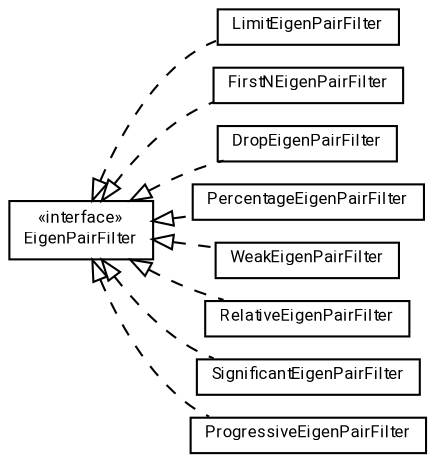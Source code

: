 #!/usr/local/bin/dot
#
# Class diagram 
# Generated by UMLGraph version R5_7_2-60-g0e99a6 (http://www.spinellis.gr/umlgraph/)
#

digraph G {
	graph [fontnames="svg"]
	edge [fontname="Roboto",fontsize=7,labelfontname="Roboto",labelfontsize=7,color="black"];
	node [fontname="Roboto",fontcolor="black",fontsize=8,shape=plaintext,margin=0,width=0,height=0];
	nodesep=0.15;
	ranksep=0.25;
	rankdir=LR;
	// de.lmu.ifi.dbs.elki.math.linearalgebra.pca.filter.LimitEigenPairFilter
	c490986 [label=<<table title="de.lmu.ifi.dbs.elki.math.linearalgebra.pca.filter.LimitEigenPairFilter" border="0" cellborder="1" cellspacing="0" cellpadding="2" href="LimitEigenPairFilter.html" target="_parent">
		<tr><td><table border="0" cellspacing="0" cellpadding="1">
		<tr><td align="center" balign="center"> <font face="Roboto">LimitEigenPairFilter</font> </td></tr>
		</table></td></tr>
		</table>>, URL="LimitEigenPairFilter.html"];
	// de.lmu.ifi.dbs.elki.math.linearalgebra.pca.filter.FirstNEigenPairFilter
	c490988 [label=<<table title="de.lmu.ifi.dbs.elki.math.linearalgebra.pca.filter.FirstNEigenPairFilter" border="0" cellborder="1" cellspacing="0" cellpadding="2" href="FirstNEigenPairFilter.html" target="_parent">
		<tr><td><table border="0" cellspacing="0" cellpadding="1">
		<tr><td align="center" balign="center"> <font face="Roboto">FirstNEigenPairFilter</font> </td></tr>
		</table></td></tr>
		</table>>, URL="FirstNEigenPairFilter.html"];
	// de.lmu.ifi.dbs.elki.math.linearalgebra.pca.filter.DropEigenPairFilter
	c490990 [label=<<table title="de.lmu.ifi.dbs.elki.math.linearalgebra.pca.filter.DropEigenPairFilter" border="0" cellborder="1" cellspacing="0" cellpadding="2" href="DropEigenPairFilter.html" target="_parent">
		<tr><td><table border="0" cellspacing="0" cellpadding="1">
		<tr><td align="center" balign="center"> <font face="Roboto">DropEigenPairFilter</font> </td></tr>
		</table></td></tr>
		</table>>, URL="DropEigenPairFilter.html"];
	// de.lmu.ifi.dbs.elki.math.linearalgebra.pca.filter.EigenPairFilter
	c490992 [label=<<table title="de.lmu.ifi.dbs.elki.math.linearalgebra.pca.filter.EigenPairFilter" border="0" cellborder="1" cellspacing="0" cellpadding="2" href="EigenPairFilter.html" target="_parent">
		<tr><td><table border="0" cellspacing="0" cellpadding="1">
		<tr><td align="center" balign="center"> &#171;interface&#187; </td></tr>
		<tr><td align="center" balign="center"> <font face="Roboto">EigenPairFilter</font> </td></tr>
		</table></td></tr>
		</table>>, URL="EigenPairFilter.html"];
	// de.lmu.ifi.dbs.elki.math.linearalgebra.pca.filter.PercentageEigenPairFilter
	c490993 [label=<<table title="de.lmu.ifi.dbs.elki.math.linearalgebra.pca.filter.PercentageEigenPairFilter" border="0" cellborder="1" cellspacing="0" cellpadding="2" href="PercentageEigenPairFilter.html" target="_parent">
		<tr><td><table border="0" cellspacing="0" cellpadding="1">
		<tr><td align="center" balign="center"> <font face="Roboto">PercentageEigenPairFilter</font> </td></tr>
		</table></td></tr>
		</table>>, URL="PercentageEigenPairFilter.html"];
	// de.lmu.ifi.dbs.elki.math.linearalgebra.pca.filter.WeakEigenPairFilter
	c490995 [label=<<table title="de.lmu.ifi.dbs.elki.math.linearalgebra.pca.filter.WeakEigenPairFilter" border="0" cellborder="1" cellspacing="0" cellpadding="2" href="WeakEigenPairFilter.html" target="_parent">
		<tr><td><table border="0" cellspacing="0" cellpadding="1">
		<tr><td align="center" balign="center"> <font face="Roboto">WeakEigenPairFilter</font> </td></tr>
		</table></td></tr>
		</table>>, URL="WeakEigenPairFilter.html"];
	// de.lmu.ifi.dbs.elki.math.linearalgebra.pca.filter.RelativeEigenPairFilter
	c490997 [label=<<table title="de.lmu.ifi.dbs.elki.math.linearalgebra.pca.filter.RelativeEigenPairFilter" border="0" cellborder="1" cellspacing="0" cellpadding="2" href="RelativeEigenPairFilter.html" target="_parent">
		<tr><td><table border="0" cellspacing="0" cellpadding="1">
		<tr><td align="center" balign="center"> <font face="Roboto">RelativeEigenPairFilter</font> </td></tr>
		</table></td></tr>
		</table>>, URL="RelativeEigenPairFilter.html"];
	// de.lmu.ifi.dbs.elki.math.linearalgebra.pca.filter.SignificantEigenPairFilter
	c490999 [label=<<table title="de.lmu.ifi.dbs.elki.math.linearalgebra.pca.filter.SignificantEigenPairFilter" border="0" cellborder="1" cellspacing="0" cellpadding="2" href="SignificantEigenPairFilter.html" target="_parent">
		<tr><td><table border="0" cellspacing="0" cellpadding="1">
		<tr><td align="center" balign="center"> <font face="Roboto">SignificantEigenPairFilter</font> </td></tr>
		</table></td></tr>
		</table>>, URL="SignificantEigenPairFilter.html"];
	// de.lmu.ifi.dbs.elki.math.linearalgebra.pca.filter.ProgressiveEigenPairFilter
	c491001 [label=<<table title="de.lmu.ifi.dbs.elki.math.linearalgebra.pca.filter.ProgressiveEigenPairFilter" border="0" cellborder="1" cellspacing="0" cellpadding="2" href="ProgressiveEigenPairFilter.html" target="_parent">
		<tr><td><table border="0" cellspacing="0" cellpadding="1">
		<tr><td align="center" balign="center"> <font face="Roboto">ProgressiveEigenPairFilter</font> </td></tr>
		</table></td></tr>
		</table>>, URL="ProgressiveEigenPairFilter.html"];
	// de.lmu.ifi.dbs.elki.math.linearalgebra.pca.filter.LimitEigenPairFilter implements de.lmu.ifi.dbs.elki.math.linearalgebra.pca.filter.EigenPairFilter
	c490992 -> c490986 [arrowtail=empty,style=dashed,dir=back,weight=9];
	// de.lmu.ifi.dbs.elki.math.linearalgebra.pca.filter.FirstNEigenPairFilter implements de.lmu.ifi.dbs.elki.math.linearalgebra.pca.filter.EigenPairFilter
	c490992 -> c490988 [arrowtail=empty,style=dashed,dir=back,weight=9];
	// de.lmu.ifi.dbs.elki.math.linearalgebra.pca.filter.DropEigenPairFilter implements de.lmu.ifi.dbs.elki.math.linearalgebra.pca.filter.EigenPairFilter
	c490992 -> c490990 [arrowtail=empty,style=dashed,dir=back,weight=9];
	// de.lmu.ifi.dbs.elki.math.linearalgebra.pca.filter.PercentageEigenPairFilter implements de.lmu.ifi.dbs.elki.math.linearalgebra.pca.filter.EigenPairFilter
	c490992 -> c490993 [arrowtail=empty,style=dashed,dir=back,weight=9];
	// de.lmu.ifi.dbs.elki.math.linearalgebra.pca.filter.WeakEigenPairFilter implements de.lmu.ifi.dbs.elki.math.linearalgebra.pca.filter.EigenPairFilter
	c490992 -> c490995 [arrowtail=empty,style=dashed,dir=back,weight=9];
	// de.lmu.ifi.dbs.elki.math.linearalgebra.pca.filter.RelativeEigenPairFilter implements de.lmu.ifi.dbs.elki.math.linearalgebra.pca.filter.EigenPairFilter
	c490992 -> c490997 [arrowtail=empty,style=dashed,dir=back,weight=9];
	// de.lmu.ifi.dbs.elki.math.linearalgebra.pca.filter.SignificantEigenPairFilter implements de.lmu.ifi.dbs.elki.math.linearalgebra.pca.filter.EigenPairFilter
	c490992 -> c490999 [arrowtail=empty,style=dashed,dir=back,weight=9];
	// de.lmu.ifi.dbs.elki.math.linearalgebra.pca.filter.ProgressiveEigenPairFilter implements de.lmu.ifi.dbs.elki.math.linearalgebra.pca.filter.EigenPairFilter
	c490992 -> c491001 [arrowtail=empty,style=dashed,dir=back,weight=9];
}

